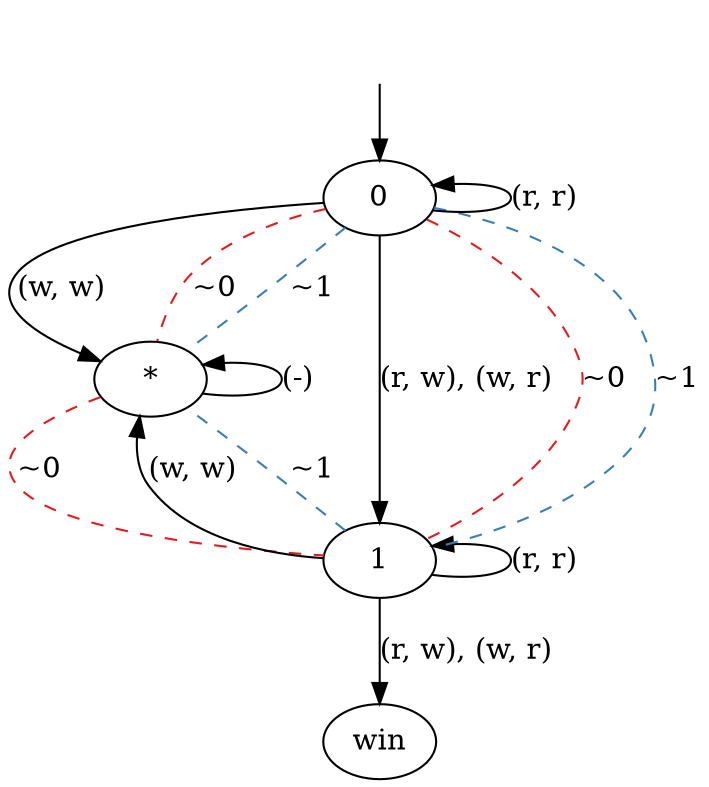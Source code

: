 digraph  {
concentrate=False;
nodesep=0.5;
ranksep=0.5;
splines=True;
4527529600 [label="*"];
4683993888 [label=1];
4683993664 [label=0];
4527239520 [label=win];
hidden [label="", shape=none];
4527529600 -> 4527529600  [action="(('r', 'r'), ('r', 'w'), ('w', 'r'), ('w', 'w'))", dir=back, key="(('r', 'r'), ('r', 'w'), ('w', 'r'), ('w', 'w'))", label="(-)"];
4527529600 -> 4683993888  [arrowhead=none, color=1, colorscheme=set19, constraint=True, key=0, label="~0", style=dashed];
4683993888 -> 4683993888  [action="('r', 'r')", dir=back, key="('r', 'r')", label="(r, r)"];
4683993888 -> 4527529600  [action="('w', 'w')", key="('w', 'w')", label="(w, w)"];
4683993888 -> 4527529600  [arrowhead=none, color=2, colorscheme=set19, constraint=True, key=1, label="~1", style=dashed];
4683993888 -> 4527239520  [action="(('r', 'w'), ('w', 'r'))", key="(('r', 'w'), ('w', 'r'))", label="(r, w), (w, r)"];
4683993664 -> 4683993664  [action="('r', 'r')", dir=back, key="('r', 'r')", label="(r, r)"];
4683993664 -> 4527529600  [action="('w', 'w')", key="('w', 'w')", label="(w, w)"];
4683993664 -> 4527529600  [arrowhead=none, color=1, colorscheme=set19, constraint=True, key=1, label="~0", style=dashed];
4683993664 -> 4527529600  [arrowhead=none, color=2, colorscheme=set19, constraint=True, key=2, label="~1", style=dashed];
4683993664 -> 4683993888  [action="(('r', 'w'), ('w', 'r'))", key="(('r', 'w'), ('w', 'r'))", label="(r, w), (w, r)"];
4683993664 -> 4683993888  [arrowhead=none, color=1, colorscheme=set19, constraint=True, key=1, label="~0", style=dashed];
4683993664 -> 4683993888  [arrowhead=none, color=2, colorscheme=set19, constraint=True, key=2, label="~1", style=dashed];
hidden -> 4683993664  [key=0];
}
